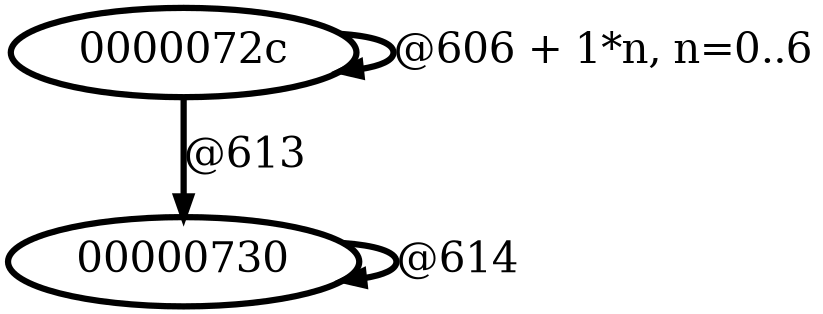 digraph G {
        node [style=rounded, penwidth=3, fontsize=20, shape=oval];
        "0000072c" -> "0000072c" [label="@606 + 1*n, n=0..6", color=black,arrowsize=1,style=bold,penwidth=3,fontsize=20];
"0000072c" -> "00000730" [label="@613", color=black,arrowsize=1,style=bold,penwidth=3,fontsize=20];
"00000730" -> "00000730" [label="@614", color=black,arrowsize=1,style=bold,penwidth=3,fontsize=20];
}
